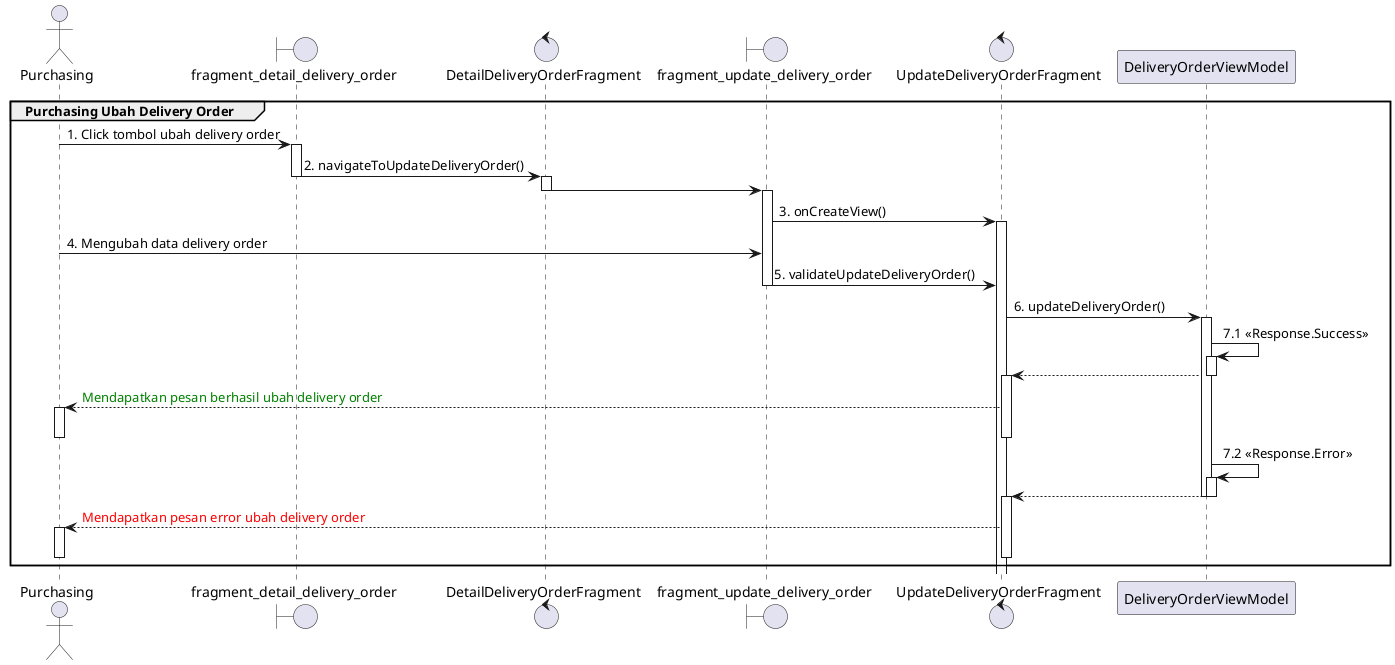 @startuml
'https://plantuml.com/sequence-diagram

group Purchasing Ubah Delivery Order
    actor       Purchasing
    boundary    fragment_detail_delivery_order
    control     DetailDeliveryOrderFragment
    boundary    fragment_update_delivery_order
    control     UpdateDeliveryOrderFragment

    Purchasing -> fragment_detail_delivery_order : 1. Click tombol ubah delivery order

    activate fragment_detail_delivery_order
    fragment_detail_delivery_order -> DetailDeliveryOrderFragment : 2. navigateToUpdateDeliveryOrder()
    deactivate fragment_detail_delivery_order

    activate DetailDeliveryOrderFragment
    DetailDeliveryOrderFragment -> fragment_update_delivery_order
    deactivate DetailDeliveryOrderFragment
    activate fragment_update_delivery_order
    fragment_update_delivery_order -> UpdateDeliveryOrderFragment : 3. onCreateView()
    activate UpdateDeliveryOrderFragment
    Purchasing -> fragment_update_delivery_order : 4. Mengubah data delivery order
    fragment_update_delivery_order -> UpdateDeliveryOrderFragment : 5. validateUpdateDeliveryOrder()
    deactivate fragment_update_delivery_order

    UpdateDeliveryOrderFragment -> DeliveryOrderViewModel : 6. updateDeliveryOrder()
    activate DeliveryOrderViewModel
    DeliveryOrderViewModel -> DeliveryOrderViewModel : 7.1 <<Response.Success>>
    activate DeliveryOrderViewModel
    UpdateDeliveryOrderFragment <-- DeliveryOrderViewModel
    deactivate DeliveryOrderViewModel
    activate UpdateDeliveryOrderFragment
    Purchasing <-- UpdateDeliveryOrderFragment :  <font color=green>Mendapatkan pesan berhasil ubah delivery order
    activate Purchasing
    deactivate Purchasing
    deactivate UpdateDeliveryOrderFragment

    DeliveryOrderViewModel -> DeliveryOrderViewModel : 7.2 <<Response.Error>>
    activate DeliveryOrderViewModel

    UpdateDeliveryOrderFragment <-- DeliveryOrderViewModel

    deactivate DeliveryOrderViewModel
    deactivate DeliveryOrderViewModel
    activate UpdateDeliveryOrderFragment
    Purchasing <-- UpdateDeliveryOrderFragment : <font color=red>Mendapatkan pesan error ubah delivery order
    activate Purchasing
    deactivate Purchasing
    deactivate UpdateDeliveryOrderFragment
end
@enduml